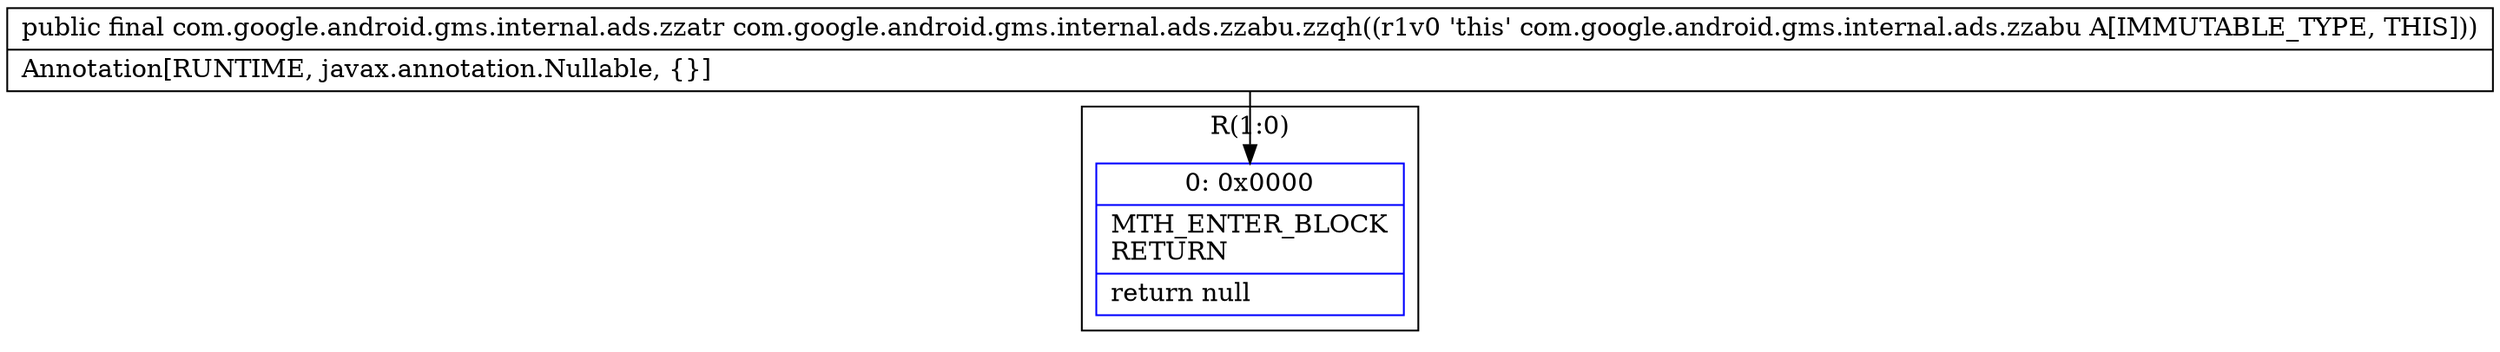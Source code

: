 digraph "CFG forcom.google.android.gms.internal.ads.zzabu.zzqh()Lcom\/google\/android\/gms\/internal\/ads\/zzatr;" {
subgraph cluster_Region_1620299650 {
label = "R(1:0)";
node [shape=record,color=blue];
Node_0 [shape=record,label="{0\:\ 0x0000|MTH_ENTER_BLOCK\lRETURN\l|return null\l}"];
}
MethodNode[shape=record,label="{public final com.google.android.gms.internal.ads.zzatr com.google.android.gms.internal.ads.zzabu.zzqh((r1v0 'this' com.google.android.gms.internal.ads.zzabu A[IMMUTABLE_TYPE, THIS]))  | Annotation[RUNTIME, javax.annotation.Nullable, \{\}]\l}"];
MethodNode -> Node_0;
}

